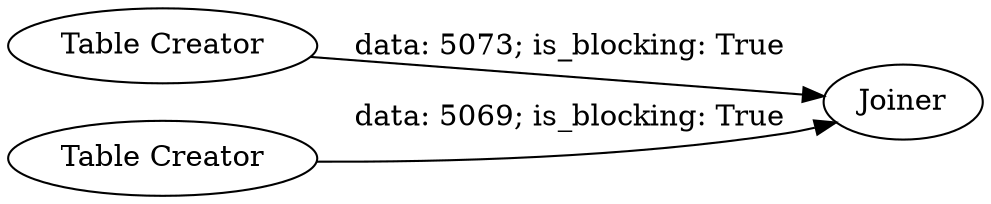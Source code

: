 digraph {
	"8011100857810573043_1" [label="Table Creator"]
	"8011100857810573043_3" [label=Joiner]
	"8011100857810573043_2" [label="Table Creator"]
	"8011100857810573043_1" -> "8011100857810573043_3" [label="data: 5073; is_blocking: True"]
	"8011100857810573043_2" -> "8011100857810573043_3" [label="data: 5069; is_blocking: True"]
	rankdir=LR
}
